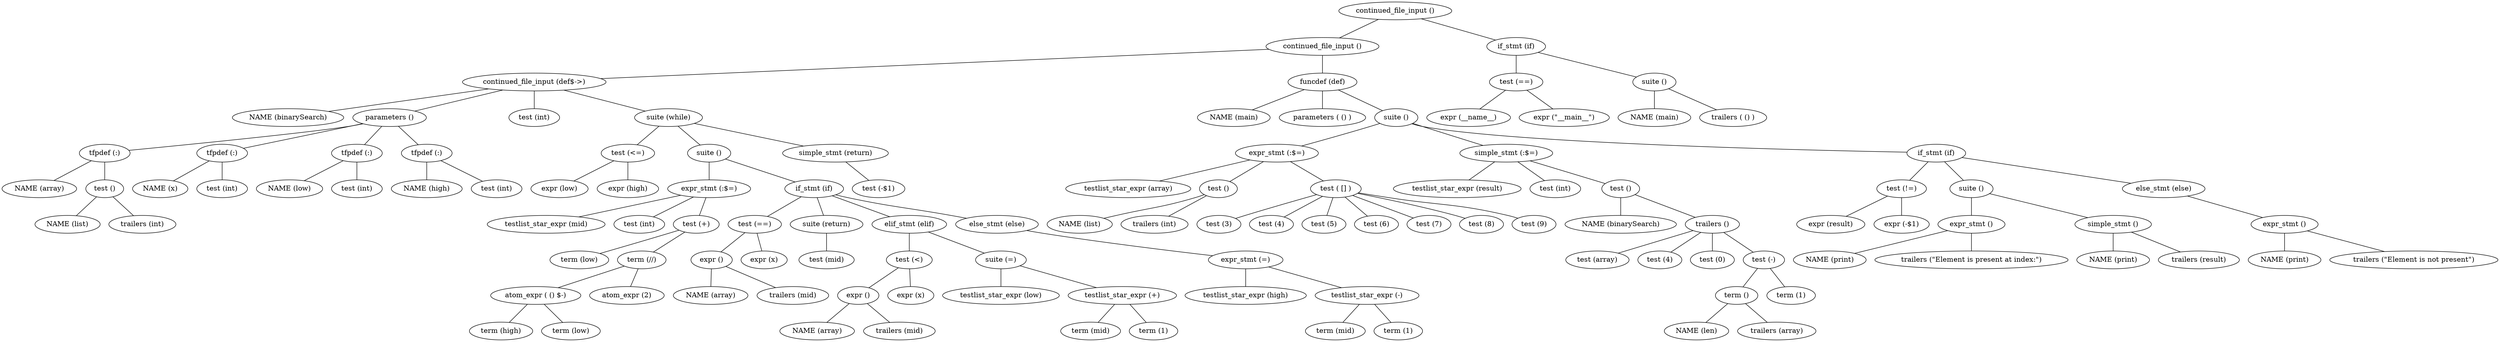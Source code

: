 Graph {
node1 [label="continued_file_input ()"];
node2 [label="continued_file_input ()"];
node3 [label="continued_file_input (def$->)"];
node4 [label="NAME (binarySearch)"];
node5 [label="parameters ()"];
node6 [label="tfpdef (:)"];
node7 [label="NAME (array)"];
node8 [label="test ()"];
node9 [label="NAME (list)"];
node10 [label="trailers (int)"];
node11 [label="tfpdef (:)"];
node12 [label="NAME (x)"];
node13 [label="test (int)"];
node14 [label="tfpdef (:)"];
node15 [label="NAME (low)"];
node16 [label="test (int)"];
node17 [label="tfpdef (:)"];
node18 [label="NAME (high)"];
node19 [label="test (int)"];
node20 [label="test (int)"];
node21 [label="suite (while)"];
node22 [label="test (<=)"];
node23 [label="expr (low)"];
node24 [label="expr (high)"];
node25 [label="suite ()"];
node26 [label="expr_stmt (:$=)"];
node27 [label="testlist_star_expr (mid)"];
node28 [label="test (int)"];
node29 [label="test (+)"];
node30 [label="term (low)"];
node31 [label="term (//)"];
node32 [label="atom_expr ( () $-)"];
node33 [label="term (high)"];
node34 [label="term (low)"];
node35 [label="atom_expr (2)"];
node36 [label="if_stmt (if)"];
node37 [label="test (==)"];
node38 [label="expr ()"];
node39 [label="NAME (array)"];
node40 [label="trailers (mid)"];
node41 [label="expr (x)"];
node42 [label="suite (return)"];
node43 [label="test (mid)"];
node44 [label="elif_stmt (elif)"];
node45 [label="test (<)"];
node46 [label="expr ()"];
node47 [label="NAME (array)"];
node48 [label="trailers (mid)"];
node49 [label="expr (x)"];
node50 [label="suite (=)"];
node51 [label="testlist_star_expr (low)"];
node52 [label="testlist_star_expr (+)"];
node53 [label="term (mid)"];
node54 [label="term (1)"];
node55 [label="else_stmt (else)"];
node56 [label="expr_stmt (=)"];
node57 [label="testlist_star_expr (high)"];
node58 [label="testlist_star_expr (-)"];
node59 [label="term (mid)"];
node60 [label="term (1)"];
node61 [label="simple_stmt (return)"];
node62 [label="test (-$1)"];
node63 [label="funcdef (def)"];
node64 [label="NAME (main)"];
node65 [label="parameters ( () )"];
node66 [label="suite ()"];
node67 [label="expr_stmt (:$=)"];
node68 [label="testlist_star_expr (array)"];
node69 [label="test ()"];
node70 [label="NAME (list)"];
node71 [label="trailers (int)"];
node72 [label="test ( [] )"];
node73 [label="test (3)"];
node74 [label="test (4)"];
node75 [label="test (5)"];
node76 [label="test (6)"];
node77 [label="test (7)"];
node78 [label="test (8)"];
node79 [label="test (9)"];
node80 [label="simple_stmt (:$=)"];
node81 [label="testlist_star_expr (result)"];
node82 [label="test (int)"];
node83 [label="test ()"];
node84 [label="NAME (binarySearch)"];
node85 [label="trailers ()"];
node86 [label="test (array)"];
node87 [label="test (4)"];
node88 [label="test (0)"];
node89 [label="test (-)"];
node90 [label="term ()"];
node91 [label="NAME (len)"];
node92 [label="trailers (array)"];
node93 [label="term (1)"];
node94 [label="if_stmt (if)"];
node95 [label="test (!=)"];
node96 [label="expr (result)"];
node97 [label="expr (-$1)"];
node98 [label="suite ()"];
node99 [label="expr_stmt ()"];
node100 [label="NAME (print)"];
node101 [label="trailers (&quot;Element is present at index:&quot;)"];
node102 [label="simple_stmt ()"];
node103 [label="NAME (print)"];
node104 [label="trailers (result)"];
node105 [label="else_stmt (else)"];
node106 [label="expr_stmt ()"];
node107 [label="NAME (print)"];
node108 [label="trailers (&quot;Element is not present&quot;)"];
node109 [label="if_stmt (if)"];
node110 [label="test (==)"];
node111 [label="expr (__name__)"];
node112 [label="expr (&quot;__main__&quot;)"];
node113 [label="suite ()"];
node114 [label="NAME (main)"];
node115 [label="trailers ( () )"];

node1 -- node2;
node2 -- node3;
node3 -- node4;
node3 -- node5;
node5 -- node6;
node6 -- node7;
node6 -- node8;
node8 -- node9;
node8 -- node10;
node5 -- node11;
node11 -- node12;
node11 -- node13;
node5 -- node14;
node14 -- node15;
node14 -- node16;
node5 -- node17;
node17 -- node18;
node17 -- node19;
node3 -- node20;
node3 -- node21;
node21 -- node22;
node22 -- node23;
node22 -- node24;
node21 -- node25;
node25 -- node26;
node26 -- node27;
node26 -- node28;
node26 -- node29;
node29 -- node30;
node29 -- node31;
node31 -- node32;
node32 -- node33;
node32 -- node34;
node31 -- node35;
node25 -- node36;
node36 -- node37;
node37 -- node38;
node38 -- node39;
node38 -- node40;
node37 -- node41;
node36 -- node42;
node42 -- node43;
node36 -- node44;
node44 -- node45;
node45 -- node46;
node46 -- node47;
node46 -- node48;
node45 -- node49;
node44 -- node50;
node50 -- node51;
node50 -- node52;
node52 -- node53;
node52 -- node54;
node36 -- node55;
node55 -- node56;
node56 -- node57;
node56 -- node58;
node58 -- node59;
node58 -- node60;
node21 -- node61;
node61 -- node62;
node2 -- node63;
node63 -- node64;
node63 -- node65;
node63 -- node66;
node66 -- node67;
node67 -- node68;
node67 -- node69;
node69 -- node70;
node69 -- node71;
node67 -- node72;
node72 -- node73;
node72 -- node74;
node72 -- node75;
node72 -- node76;
node72 -- node77;
node72 -- node78;
node72 -- node79;
node66 -- node80;
node80 -- node81;
node80 -- node82;
node80 -- node83;
node83 -- node84;
node83 -- node85;
node85 -- node86;
node85 -- node87;
node85 -- node88;
node85 -- node89;
node89 -- node90;
node90 -- node91;
node90 -- node92;
node89 -- node93;
node66 -- node94;
node94 -- node95;
node95 -- node96;
node95 -- node97;
node94 -- node98;
node98 -- node99;
node99 -- node100;
node99 -- node101;
node98 -- node102;
node102 -- node103;
node102 -- node104;
node94 -- node105;
node105 -- node106;
node106 -- node107;
node106 -- node108;
node1 -- node109;
node109 -- node110;
node110 -- node111;
node110 -- node112;
node109 -- node113;
node113 -- node114;
node113 -- node115;

}
